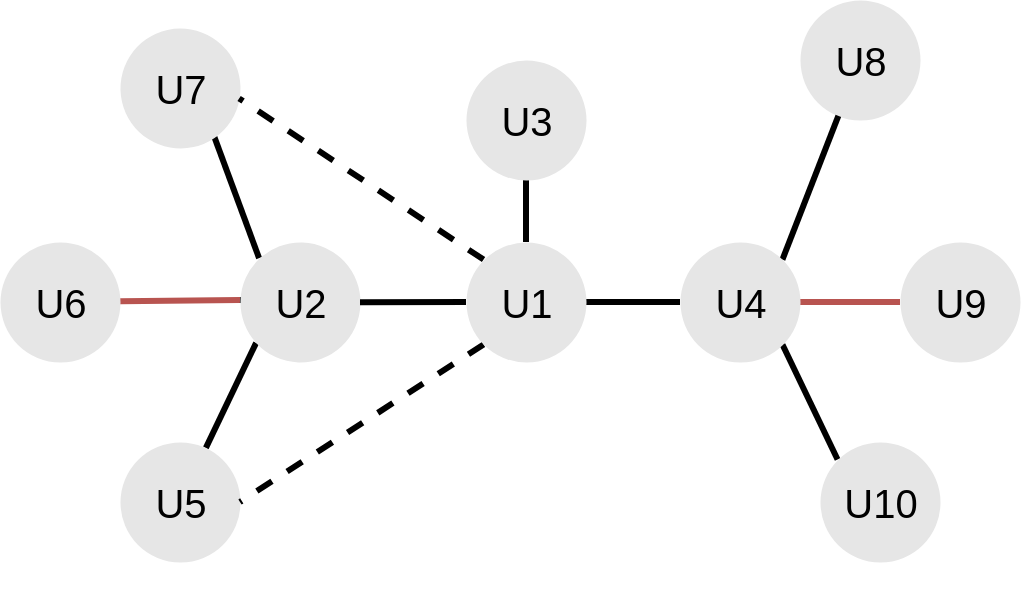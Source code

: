 <mxfile version="17.4.2" type="device"><diagram id="l8hXMBHkgcEJcSW0mbfh" name="Page-1"><mxGraphModel dx="809" dy="444" grid="1" gridSize="10" guides="1" tooltips="1" connect="1" arrows="1" fold="1" page="0" pageScale="1" pageWidth="1169" pageHeight="827" math="0" shadow="0"><root><mxCell id="0"/><mxCell id="1" parent="0"/><mxCell id="LSo-g0L2A43B8j1_6qh0-12" style="edgeStyle=none;rounded=0;orthogonalLoop=1;jettySize=auto;html=1;exitX=0;exitY=1;exitDx=0;exitDy=0;endArrow=none;endFill=0;strokeWidth=3;" edge="1" parent="1" source="3NTG5MC5lyMwvBIxvsok-1" target="3NTG5MC5lyMwvBIxvsok-4"><mxGeometry relative="1" as="geometry"/></mxCell><mxCell id="LSo-g0L2A43B8j1_6qh0-13" style="edgeStyle=none;rounded=0;orthogonalLoop=1;jettySize=auto;html=1;exitX=0;exitY=0.5;exitDx=0;exitDy=0;endArrow=none;endFill=0;strokeWidth=3;strokeColor=#b85450;fillColor=#f8cecc;" edge="1" parent="1" source="3NTG5MC5lyMwvBIxvsok-1" target="3NTG5MC5lyMwvBIxvsok-3"><mxGeometry relative="1" as="geometry"/></mxCell><mxCell id="LSo-g0L2A43B8j1_6qh0-14" style="edgeStyle=none;rounded=0;orthogonalLoop=1;jettySize=auto;html=1;exitX=0;exitY=0;exitDx=0;exitDy=0;entryX=1;entryY=1;entryDx=0;entryDy=0;endArrow=none;endFill=0;strokeWidth=3;" edge="1" parent="1" source="3NTG5MC5lyMwvBIxvsok-1" target="3NTG5MC5lyMwvBIxvsok-2"><mxGeometry relative="1" as="geometry"/></mxCell><mxCell id="3NTG5MC5lyMwvBIxvsok-2" value="" style="ellipse;whiteSpace=wrap;html=1;aspect=fixed;fillColor=#E6E6E6;strokeWidth=0.3;strokeColor=none;fontSize=23;rotation=10;" parent="1" vertex="1"><mxGeometry x="470" y="600" width="60" height="60" as="geometry"/></mxCell><mxCell id="3NTG5MC5lyMwvBIxvsok-3" value="" style="ellipse;whiteSpace=wrap;html=1;aspect=fixed;fillColor=#E6E6E6;strokeWidth=0.3;strokeColor=none;fontSize=23;" parent="1" vertex="1"><mxGeometry x="410" y="707" width="60" height="60" as="geometry"/></mxCell><mxCell id="3NTG5MC5lyMwvBIxvsok-4" value="" style="ellipse;whiteSpace=wrap;html=1;aspect=fixed;fillColor=#E6E6E6;strokeWidth=0.3;strokeColor=none;fontSize=23;" parent="1" vertex="1"><mxGeometry x="470" y="807" width="60" height="60" as="geometry"/></mxCell><mxCell id="LSo-g0L2A43B8j1_6qh0-3" style="edgeStyle=orthogonalEdgeStyle;rounded=0;orthogonalLoop=1;jettySize=auto;html=1;exitX=0.5;exitY=1;exitDx=0;exitDy=0;entryX=0.5;entryY=0;entryDx=0;entryDy=0;endArrow=none;endFill=0;" edge="1" parent="1" source="3NTG5MC5lyMwvBIxvsok-5" target="3NTG5MC5lyMwvBIxvsok-7"><mxGeometry relative="1" as="geometry"/></mxCell><mxCell id="LSo-g0L2A43B8j1_6qh0-6" value="" style="edgeStyle=orthogonalEdgeStyle;rounded=0;orthogonalLoop=1;jettySize=auto;html=1;endArrow=none;endFill=0;strokeWidth=3;" edge="1" parent="1" source="3NTG5MC5lyMwvBIxvsok-5" target="3NTG5MC5lyMwvBIxvsok-7"><mxGeometry relative="1" as="geometry"/></mxCell><mxCell id="3NTG5MC5lyMwvBIxvsok-5" value="" style="ellipse;whiteSpace=wrap;html=1;aspect=fixed;fillColor=#E6E6E6;strokeWidth=0.3;strokeColor=none;fontSize=23;" parent="1" vertex="1"><mxGeometry x="643" y="616" width="60" height="60" as="geometry"/></mxCell><mxCell id="3NTG5MC5lyMwvBIxvsok-6" value="" style="ellipse;whiteSpace=wrap;html=1;aspect=fixed;fillColor=#E6E6E6;strokeWidth=0.3;strokeColor=none;rotation=90;" parent="1" vertex="1"><mxGeometry x="810" y="586" width="60" height="60" as="geometry"/></mxCell><mxCell id="LSo-g0L2A43B8j1_6qh0-7" style="rounded=0;orthogonalLoop=1;jettySize=auto;html=1;exitX=0;exitY=0.5;exitDx=0;exitDy=0;endArrow=none;endFill=0;strokeWidth=3;startArrow=none;" edge="1" parent="1" source="3NTG5MC5lyMwvBIxvsok-1"><mxGeometry relative="1" as="geometry"><mxPoint x="570" y="738" as="targetPoint"/></mxGeometry></mxCell><mxCell id="LSo-g0L2A43B8j1_6qh0-8" style="edgeStyle=none;rounded=0;orthogonalLoop=1;jettySize=auto;html=1;exitX=1;exitY=0.5;exitDx=0;exitDy=0;entryX=0;entryY=0.5;entryDx=0;entryDy=0;endArrow=none;endFill=0;strokeWidth=3;" edge="1" parent="1" source="3NTG5MC5lyMwvBIxvsok-7" target="3NTG5MC5lyMwvBIxvsok-8"><mxGeometry relative="1" as="geometry"/></mxCell><mxCell id="LSo-g0L2A43B8j1_6qh0-25" style="edgeStyle=none;rounded=0;orthogonalLoop=1;jettySize=auto;html=1;exitX=0;exitY=1;exitDx=0;exitDy=0;entryX=1;entryY=0.5;entryDx=0;entryDy=0;endArrow=none;endFill=0;strokeWidth=3;dashed=1;" edge="1" parent="1" source="3NTG5MC5lyMwvBIxvsok-7" target="3NTG5MC5lyMwvBIxvsok-4"><mxGeometry relative="1" as="geometry"/></mxCell><mxCell id="LSo-g0L2A43B8j1_6qh0-26" style="edgeStyle=none;rounded=0;orthogonalLoop=1;jettySize=auto;html=1;exitX=0;exitY=0;exitDx=0;exitDy=0;entryX=1;entryY=0.5;entryDx=0;entryDy=0;endArrow=none;endFill=0;strokeWidth=3;dashed=1;" edge="1" parent="1" source="3NTG5MC5lyMwvBIxvsok-7" target="3NTG5MC5lyMwvBIxvsok-2"><mxGeometry relative="1" as="geometry"/></mxCell><mxCell id="3NTG5MC5lyMwvBIxvsok-7" value="" style="ellipse;whiteSpace=wrap;html=1;aspect=fixed;fillColor=#E6E6E6;strokeWidth=0.3;strokeColor=none;fontSize=13;" parent="1" vertex="1"><mxGeometry x="643" y="707" width="60" height="60" as="geometry"/></mxCell><mxCell id="LSo-g0L2A43B8j1_6qh0-9" style="edgeStyle=none;rounded=0;orthogonalLoop=1;jettySize=auto;html=1;exitX=1;exitY=1;exitDx=0;exitDy=0;entryX=0.5;entryY=1;entryDx=0;entryDy=0;endArrow=none;endFill=0;strokeWidth=3;" edge="1" parent="1" source="3NTG5MC5lyMwvBIxvsok-8" target="3NTG5MC5lyMwvBIxvsok-10"><mxGeometry relative="1" as="geometry"/></mxCell><mxCell id="LSo-g0L2A43B8j1_6qh0-10" style="edgeStyle=none;rounded=0;orthogonalLoop=1;jettySize=auto;html=1;exitX=1;exitY=0.5;exitDx=0;exitDy=0;endArrow=none;endFill=0;strokeWidth=3;fillColor=#f8cecc;strokeColor=#b85450;" edge="1" parent="1" source="3NTG5MC5lyMwvBIxvsok-8" target="3NTG5MC5lyMwvBIxvsok-9"><mxGeometry relative="1" as="geometry"/></mxCell><mxCell id="LSo-g0L2A43B8j1_6qh0-11" style="edgeStyle=none;rounded=0;orthogonalLoop=1;jettySize=auto;html=1;exitX=1;exitY=0;exitDx=0;exitDy=0;endArrow=none;endFill=0;strokeWidth=3;" edge="1" parent="1" source="3NTG5MC5lyMwvBIxvsok-8" target="3NTG5MC5lyMwvBIxvsok-6"><mxGeometry relative="1" as="geometry"/></mxCell><mxCell id="3NTG5MC5lyMwvBIxvsok-8" value="" style="ellipse;whiteSpace=wrap;html=1;aspect=fixed;fillColor=#E6E6E6;strokeWidth=0.3;strokeColor=none;" parent="1" vertex="1"><mxGeometry x="750" y="707" width="60" height="60" as="geometry"/></mxCell><mxCell id="3NTG5MC5lyMwvBIxvsok-9" value="" style="ellipse;whiteSpace=wrap;html=1;aspect=fixed;fillColor=#E6E6E6;strokeWidth=0.3;strokeColor=none;" parent="1" vertex="1"><mxGeometry x="860" y="707" width="60" height="60" as="geometry"/></mxCell><mxCell id="3NTG5MC5lyMwvBIxvsok-10" value="" style="ellipse;whiteSpace=wrap;html=1;aspect=fixed;fillColor=#E6E6E6;strokeWidth=0.3;strokeColor=none;fontSize=13;direction=south;rotation=45;" parent="1" vertex="1"><mxGeometry x="820" y="807" width="60" height="60" as="geometry"/></mxCell><mxCell id="3NTG5MC5lyMwvBIxvsok-73" value="U1" style="text;html=1;resizable=0;autosize=1;align=center;verticalAlign=middle;points=[];fillColor=none;strokeColor=none;rounded=0;fontSize=20;" parent="1" vertex="1"><mxGeometry x="653" y="722" width="40" height="30" as="geometry"/></mxCell><mxCell id="3NTG5MC5lyMwvBIxvsok-1" value="" style="ellipse;whiteSpace=wrap;html=1;aspect=fixed;fillColor=#E6E6E6;strokeWidth=0.3;strokeColor=none;fontSize=23;rotation=2;" parent="1" vertex="1"><mxGeometry x="530" y="707" width="60" height="60" as="geometry"/></mxCell><mxCell id="LSo-g0L2A43B8j1_6qh0-15" value="" style="rounded=0;orthogonalLoop=1;jettySize=auto;html=1;exitX=0;exitY=0.5;exitDx=0;exitDy=0;endArrow=none;endFill=0;strokeWidth=3;" edge="1" parent="1" source="3NTG5MC5lyMwvBIxvsok-7" target="3NTG5MC5lyMwvBIxvsok-1"><mxGeometry relative="1" as="geometry"><mxPoint x="643" y="737" as="sourcePoint"/><mxPoint x="570" y="738" as="targetPoint"/></mxGeometry></mxCell><mxCell id="LSo-g0L2A43B8j1_6qh0-16" value="U6" style="text;html=1;resizable=0;autosize=1;align=center;verticalAlign=middle;points=[];fillColor=none;strokeColor=none;rounded=0;fontSize=20;" vertex="1" parent="1"><mxGeometry x="420" y="722" width="40" height="30" as="geometry"/></mxCell><mxCell id="LSo-g0L2A43B8j1_6qh0-17" value="U7" style="text;html=1;resizable=0;autosize=1;align=center;verticalAlign=middle;points=[];fillColor=none;strokeColor=none;rounded=0;fontSize=20;" vertex="1" parent="1"><mxGeometry x="480" y="615" width="40" height="30" as="geometry"/></mxCell><mxCell id="LSo-g0L2A43B8j1_6qh0-18" value="U8" style="text;html=1;resizable=0;autosize=1;align=center;verticalAlign=middle;points=[];fillColor=none;strokeColor=none;rounded=0;fontSize=20;" vertex="1" parent="1"><mxGeometry x="820" y="601" width="40" height="30" as="geometry"/></mxCell><mxCell id="LSo-g0L2A43B8j1_6qh0-19" value="U9" style="text;html=1;resizable=0;autosize=1;align=center;verticalAlign=middle;points=[];fillColor=none;strokeColor=none;rounded=0;fontSize=20;" vertex="1" parent="1"><mxGeometry x="870" y="722" width="40" height="30" as="geometry"/></mxCell><mxCell id="LSo-g0L2A43B8j1_6qh0-20" value="U5" style="text;html=1;resizable=0;autosize=1;align=center;verticalAlign=middle;points=[];fillColor=none;strokeColor=none;rounded=0;fontSize=20;" vertex="1" parent="1"><mxGeometry x="480" y="822" width="40" height="30" as="geometry"/></mxCell><mxCell id="LSo-g0L2A43B8j1_6qh0-21" value="U2" style="text;html=1;resizable=0;autosize=1;align=center;verticalAlign=middle;points=[];fillColor=none;strokeColor=none;rounded=0;fontSize=20;" vertex="1" parent="1"><mxGeometry x="540" y="722" width="40" height="30" as="geometry"/></mxCell><mxCell id="LSo-g0L2A43B8j1_6qh0-22" value="U4" style="text;html=1;resizable=0;autosize=1;align=center;verticalAlign=middle;points=[];fillColor=none;strokeColor=none;rounded=0;fontSize=20;" vertex="1" parent="1"><mxGeometry x="760" y="722" width="40" height="30" as="geometry"/></mxCell><mxCell id="LSo-g0L2A43B8j1_6qh0-23" value="U3" style="text;html=1;resizable=0;autosize=1;align=center;verticalAlign=middle;points=[];fillColor=none;strokeColor=none;rounded=0;fontSize=20;" vertex="1" parent="1"><mxGeometry x="653" y="631" width="40" height="30" as="geometry"/></mxCell><mxCell id="LSo-g0L2A43B8j1_6qh0-24" value="U10" style="text;html=1;resizable=0;autosize=1;align=center;verticalAlign=middle;points=[];fillColor=none;strokeColor=none;rounded=0;fontSize=20;" vertex="1" parent="1"><mxGeometry x="825" y="822" width="50" height="30" as="geometry"/></mxCell></root></mxGraphModel></diagram></mxfile>